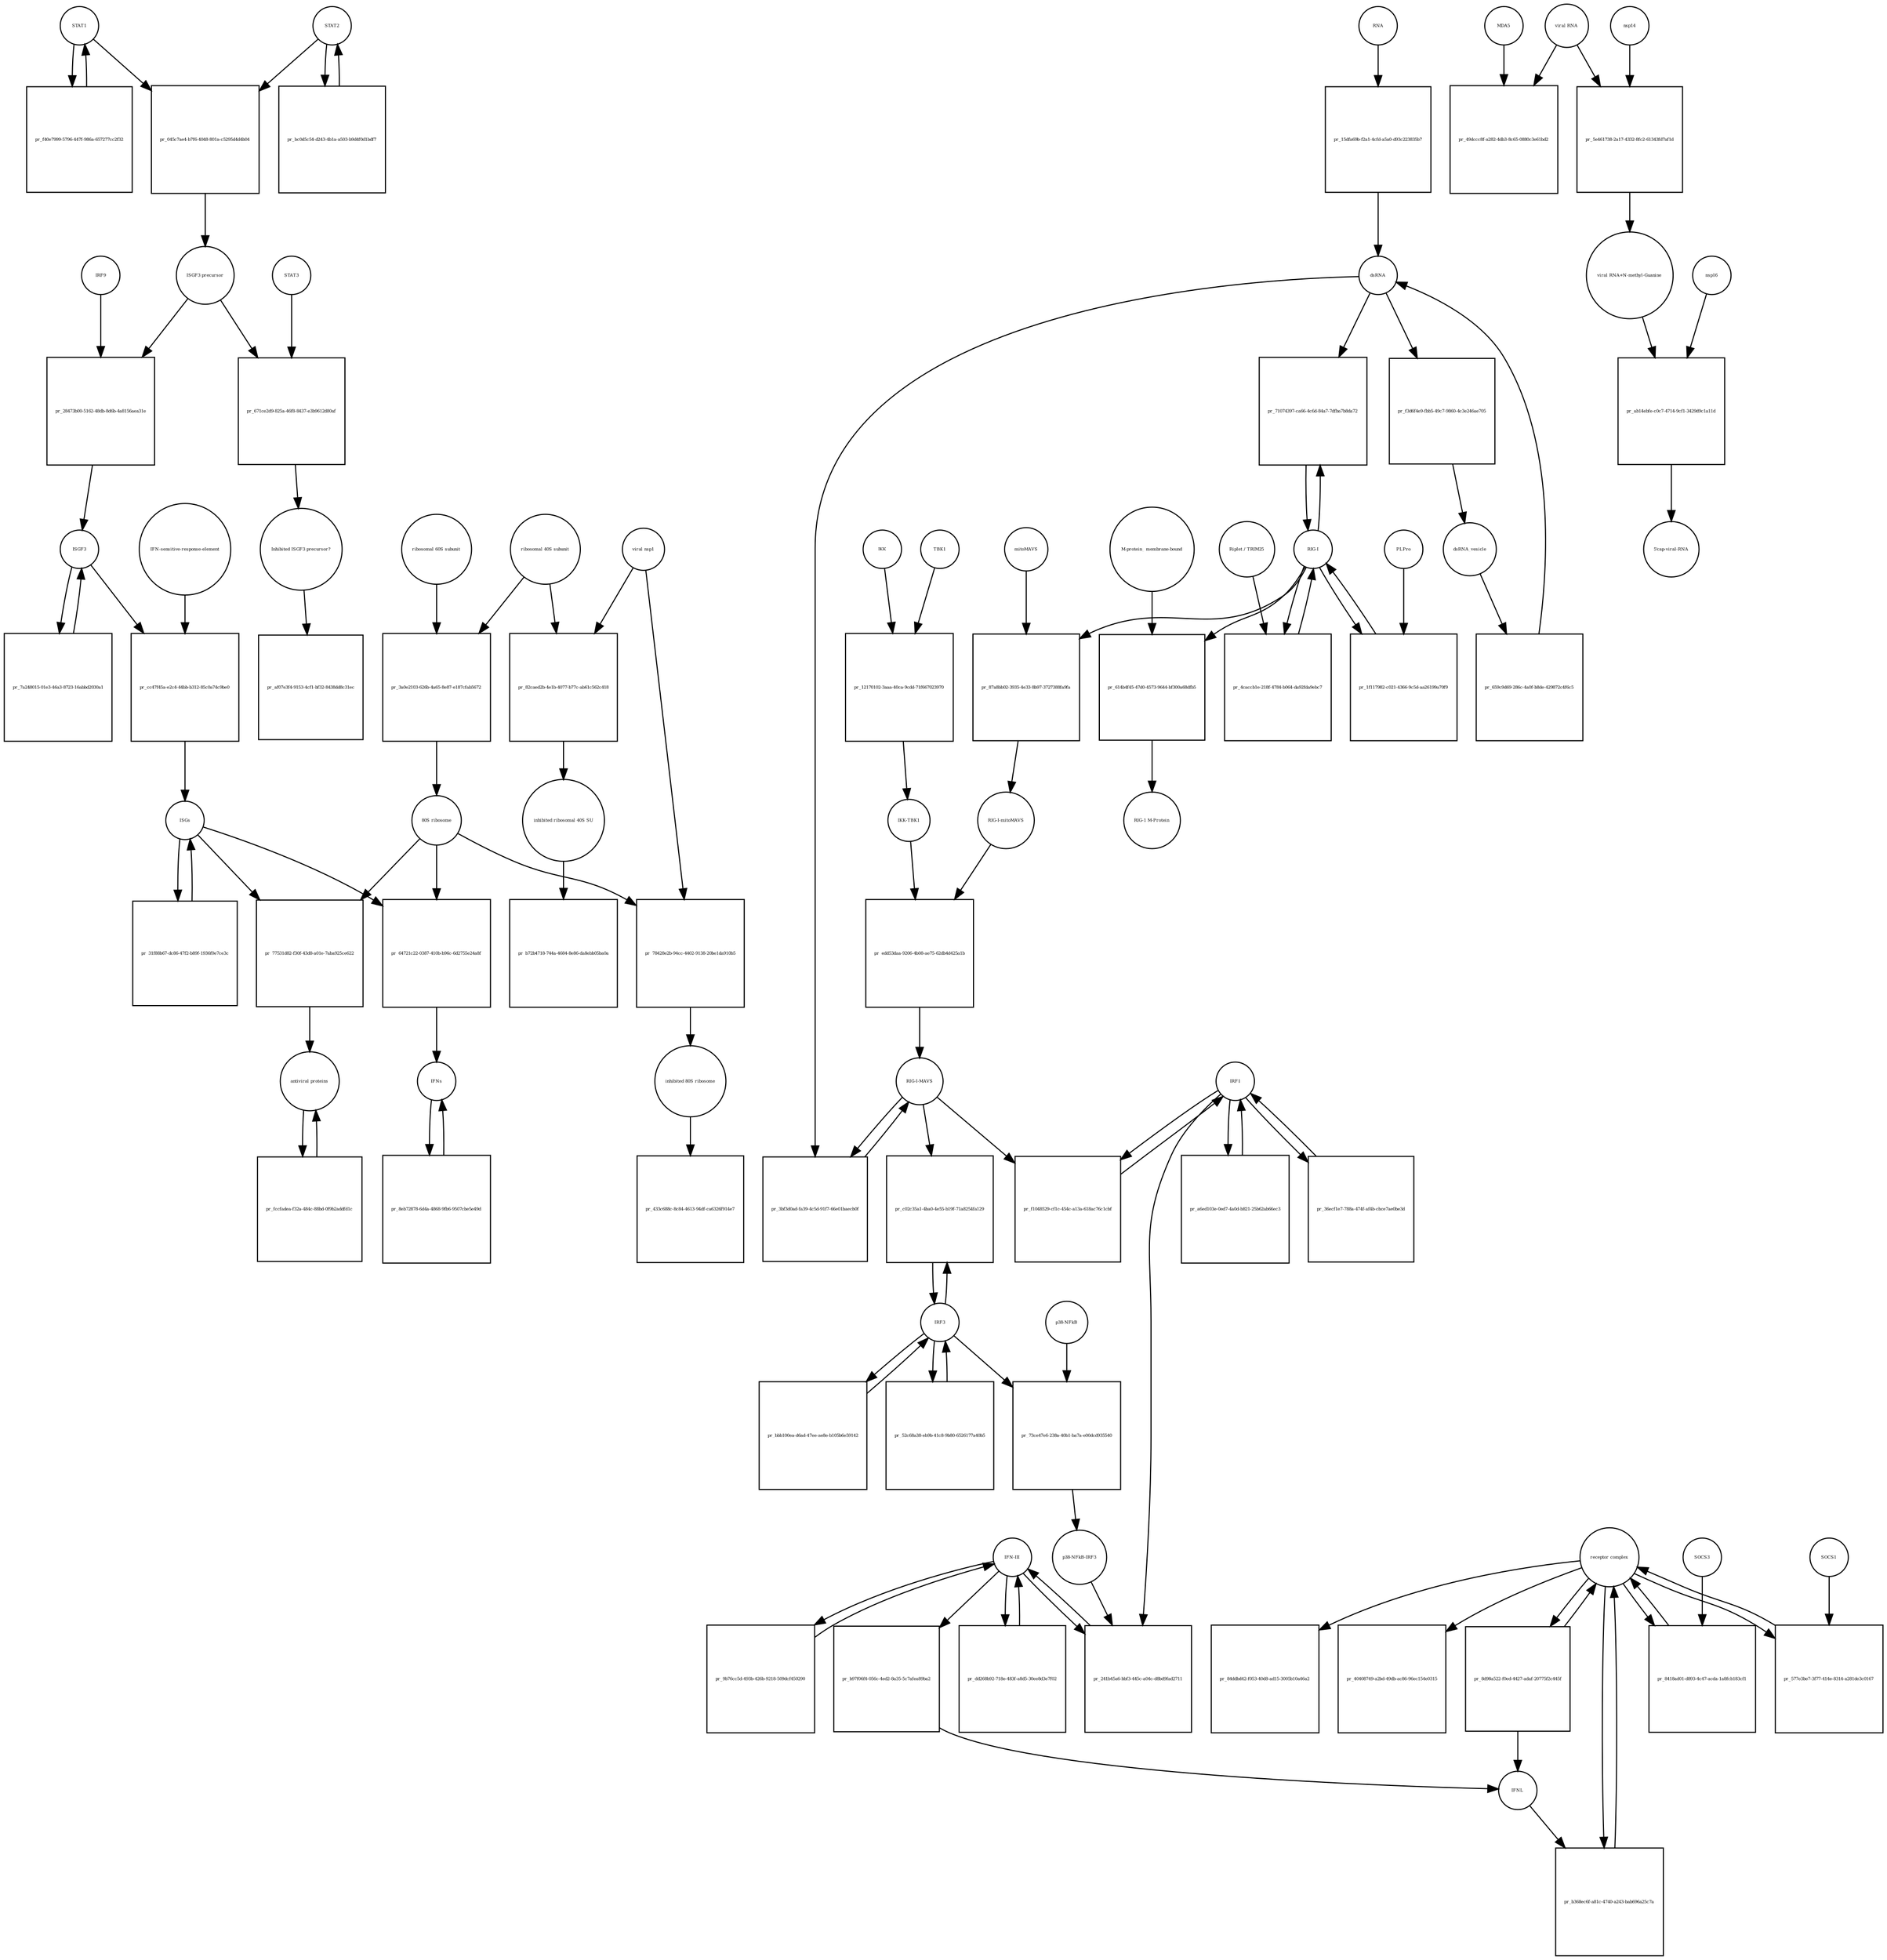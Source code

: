 strict digraph  {
STAT1 [annotation="", bipartite=0, cls=macromolecule, fontsize=4, label=STAT1, shape=circle];
"pr_045c7ae4-b7f6-4048-801a-c5295d4d4b04" [annotation="", bipartite=1, cls=process, fontsize=4, label="pr_045c7ae4-b7f6-4048-801a-c5295d4d4b04", shape=square];
STAT2 [annotation="", bipartite=0, cls=macromolecule, fontsize=4, label=STAT2, shape=circle];
"ISGF3 precursor" [annotation="", bipartite=0, cls=complex, fontsize=4, label="ISGF3 precursor", shape=circle];
"pr_28473b00-5162-48db-8d6b-4a8156aea31e" [annotation="", bipartite=1, cls=process, fontsize=4, label="pr_28473b00-5162-48db-8d6b-4a8156aea31e", shape=square];
IRF9 [annotation="", bipartite=0, cls=macromolecule, fontsize=4, label=IRF9, shape=circle];
ISGF3 [annotation="", bipartite=0, cls=complex, fontsize=4, label=ISGF3, shape=circle];
"pr_f40e7999-5796-447f-986a-657277cc2f32" [annotation="", bipartite=1, cls=process, fontsize=4, label="pr_f40e7999-5796-447f-986a-657277cc2f32", shape=square];
"pr_bc0d5c54-d243-4b1a-a503-b9d4f0d1bdf7" [annotation="", bipartite=1, cls=process, fontsize=4, label="pr_bc0d5c54-d243-4b1a-a503-b9d4f0d1bdf7", shape=square];
"receptor complex" [annotation="", bipartite=0, cls=complex, fontsize=4, label="receptor complex", shape=circle];
"pr_b368ec6f-a81c-4740-a243-bab696a25c7a" [annotation="", bipartite=1, cls=process, fontsize=4, label="pr_b368ec6f-a81c-4740-a243-bab696a25c7a", shape=square];
IFNL [annotation="", bipartite=0, cls=macromolecule, fontsize=4, label=IFNL, shape=circle];
"IFN-sensitive-response-element" [annotation="", bipartite=0, cls="nucleic acid feature", fontsize=4, label="IFN-sensitive-response-element", shape=circle];
"pr_cc47f45a-e2c4-44bb-b312-85c0a74c9be0" [annotation="", bipartite=1, cls=process, fontsize=4, label="pr_cc47f45a-e2c4-44bb-b312-85c0a74c9be0", shape=square];
ISGs [annotation="", bipartite=0, cls="nucleic acid feature", fontsize=4, label=ISGs, shape=circle];
"pr_64721c22-0387-410b-b96c-6d2755e24a8f" [annotation="", bipartite=1, cls=process, fontsize=4, label="pr_64721c22-0387-410b-b96c-6d2755e24a8f", shape=square];
IFNs [annotation="", bipartite=0, cls=macromolecule, fontsize=4, label=IFNs, shape=circle];
"80S ribosome" [annotation="", bipartite=0, cls=complex, fontsize=4, label="80S ribosome", shape=circle];
"pr_77531d82-f30f-43d8-a01e-7aba925ce622" [annotation="", bipartite=1, cls=process, fontsize=4, label="pr_77531d82-f30f-43d8-a01e-7aba925ce622", shape=square];
"antiviral proteins" [annotation="", bipartite=0, cls=macromolecule, fontsize=4, label="antiviral proteins", shape=circle];
"pr_7a248015-01e3-46a3-8723-16abbd2030a1" [annotation="", bipartite=1, cls=process, fontsize=4, label="pr_7a248015-01e3-46a3-8723-16abbd2030a1", shape=square];
"pr_31f88b67-dc86-47f2-b89f-1936f0e7ce3c" [annotation="", bipartite=1, cls=process, fontsize=4, label="pr_31f88b67-dc86-47f2-b89f-1936f0e7ce3c", shape=square];
"pr_fccfadea-f32a-484c-88bd-0f9b2addfd1c" [annotation="", bipartite=1, cls=process, fontsize=4, label="pr_fccfadea-f32a-484c-88bd-0f9b2addfd1c", shape=square];
"viral RNA" [annotation="", bipartite=0, cls="nucleic acid feature", fontsize=4, label="viral RNA", shape=circle];
"pr_49dccc8f-a282-4db3-8c65-0880c3e61bd2" [annotation="", bipartite=1, cls=process, fontsize=4, label="pr_49dccc8f-a282-4db3-8c65-0880c3e61bd2", shape=square];
MDA5 [annotation="", bipartite=0, cls=macromolecule, fontsize=4, label=MDA5, shape=circle];
"pr_5e461738-2a17-4332-8fc2-61343fd7af1d" [annotation="", bipartite=1, cls=process, fontsize=4, label="pr_5e461738-2a17-4332-8fc2-61343fd7af1d", shape=square];
"viral RNA+N-methyl-Guanine" [annotation="", bipartite=0, cls="nucleic acid feature", fontsize=4, label="viral RNA+N-methyl-Guanine", shape=circle];
nsp14 [annotation="", bipartite=0, cls=macromolecule, fontsize=4, label=nsp14, shape=circle];
"pr_ab14ebfe-c0c7-4714-9cf1-3429d9c1a11d" [annotation="", bipartite=1, cls=process, fontsize=4, label="pr_ab14ebfe-c0c7-4714-9cf1-3429d9c1a11d", shape=square];
"5'cap-viral-RNA" [annotation="", bipartite=0, cls="nucleic acid feature", fontsize=4, label="5'cap-viral-RNA", shape=circle];
nsp16 [annotation="", bipartite=0, cls=macromolecule, fontsize=4, label=nsp16, shape=circle];
IKK [annotation="", bipartite=0, cls=macromolecule, fontsize=4, label=IKK, shape=circle];
"pr_12170102-3aaa-40ca-9cdd-71f667023970" [annotation="", bipartite=1, cls=process, fontsize=4, label="pr_12170102-3aaa-40ca-9cdd-71f667023970", shape=square];
TBK1 [annotation="", bipartite=0, cls=macromolecule, fontsize=4, label=TBK1, shape=circle];
"IKK-TBK1" [annotation="", bipartite=0, cls=complex, fontsize=4, label="IKK-TBK1", shape=circle];
IRF3 [annotation="", bipartite=0, cls=macromolecule, fontsize=4, label=IRF3, shape=circle];
"pr_c02c35a1-4ba0-4e55-b19f-71a8254fa129" [annotation="", bipartite=1, cls=process, fontsize=4, label="pr_c02c35a1-4ba0-4e55-b19f-71a8254fa129", shape=square];
"RIG-I-MAVS" [annotation="", bipartite=0, cls=complex, fontsize=4, label="RIG-I-MAVS", shape=circle];
"pr_3bf3d0ad-fa39-4c5d-91f7-66e01baecb0f" [annotation="", bipartite=1, cls=process, fontsize=4, label="pr_3bf3d0ad-fa39-4c5d-91f7-66e01baecb0f", shape=square];
dsRNA [annotation="", bipartite=0, cls="nucleic acid feature", fontsize=4, label=dsRNA, shape=circle];
IRF1 [annotation="", bipartite=0, cls=macromolecule, fontsize=4, label=IRF1, shape=circle];
"pr_f1048529-cf1c-454c-a13a-618ac76c1cbf" [annotation="", bipartite=1, cls=process, fontsize=4, label="pr_f1048529-cf1c-454c-a13a-618ac76c1cbf", shape=square];
"IFN-III" [annotation="", bipartite=0, cls=macromolecule, fontsize=4, label="IFN-III", shape=circle];
"pr_dd268b92-718e-483f-a8d5-30ee8d3e7f02" [annotation="", bipartite=1, cls=process, fontsize=4, label="pr_dd268b92-718e-483f-a8d5-30ee8d3e7f02", shape=square];
"pr_9b76cc5d-493b-426b-9218-509dcf450290" [annotation="", bipartite=1, cls=process, fontsize=4, label="pr_9b76cc5d-493b-426b-9218-509dcf450290", shape=square];
"pr_241b45a6-bbf3-445c-a04c-d8bd9fad2711" [annotation="", bipartite=1, cls=process, fontsize=4, label="pr_241b45a6-bbf3-445c-a04c-d8bd9fad2711", shape=square];
"p38-NFkB-IRF3" [annotation="", bipartite=0, cls=complex, fontsize=4, label="p38-NFkB-IRF3", shape=circle];
"pr_b97f06f4-056c-4ed2-8a35-5c7afea89ba2" [annotation="", bipartite=1, cls=process, fontsize=4, label="pr_b97f06f4-056c-4ed2-8a35-5c7afea89ba2", shape=square];
"RIG-I" [annotation="", bipartite=0, cls=macromolecule, fontsize=4, label="RIG-I", shape=circle];
"pr_71074397-ca66-4c6d-84a7-7dfba7b8da72" [annotation="", bipartite=1, cls=process, fontsize=4, label="pr_71074397-ca66-4c6d-84a7-7dfba7b8da72", shape=square];
"RIG-I-mitoMAVS" [annotation="", bipartite=0, cls=complex, fontsize=4, label="RIG-I-mitoMAVS", shape=circle];
"pr_edd53daa-9206-4b08-ae75-62db4d425a1b" [annotation="", bipartite=1, cls=process, fontsize=4, label="pr_edd53daa-9206-4b08-ae75-62db4d425a1b", shape=square];
"p38-NFkB" [annotation="", bipartite=0, cls=complex, fontsize=4, label="p38-NFkB", shape=circle];
"pr_73ce47e6-238a-40b1-ba7a-e00dcd935540" [annotation="", bipartite=1, cls=process, fontsize=4, label="pr_73ce47e6-238a-40b1-ba7a-e00dcd935540", shape=square];
"pr_f3d6f4e9-fbb5-49c7-9860-4c3e246ae705" [annotation="", bipartite=1, cls=process, fontsize=4, label="pr_f3d6f4e9-fbb5-49c7-9860-4c3e246ae705", shape=square];
dsRNA_vesicle [annotation="", bipartite=0, cls="nucleic acid feature", fontsize=4, label=dsRNA_vesicle, shape=circle];
"pr_659c9d69-286c-4a0f-b8de-429872c4f6c5" [annotation="", bipartite=1, cls=process, fontsize=4, label="pr_659c9d69-286c-4a0f-b8de-429872c4f6c5", shape=square];
"pr_bbb100ea-d6ad-47ee-ae8e-b105b6e59142" [annotation="", bipartite=1, cls=process, fontsize=4, label="pr_bbb100ea-d6ad-47ee-ae8e-b105b6e59142", shape=square];
"pr_52c68a38-eb9b-41c8-9b80-6526177a40b5" [annotation="", bipartite=1, cls=process, fontsize=4, label="pr_52c68a38-eb9b-41c8-9b80-6526177a40b5", shape=square];
"pr_a6ed103e-0ed7-4a0d-b821-25b62ab66ec3" [annotation="", bipartite=1, cls=process, fontsize=4, label="pr_a6ed103e-0ed7-4a0d-b821-25b62ab66ec3", shape=square];
"pr_36ecf1e7-788a-474f-af4b-cbce7ae0be3d" [annotation="", bipartite=1, cls=process, fontsize=4, label="pr_36ecf1e7-788a-474f-af4b-cbce7ae0be3d", shape=square];
RNA [annotation="", bipartite=0, cls="nucleic acid feature", fontsize=4, label=RNA, shape=circle];
"pr_15dfa69b-f2a1-4cfd-a5a0-d93c223835b7" [annotation="", bipartite=1, cls=process, fontsize=4, label="pr_15dfa69b-f2a1-4cfd-a5a0-d93c223835b7", shape=square];
"ribosomal 60S subunit" [annotation="", bipartite=0, cls=complex, fontsize=4, label="ribosomal 60S subunit", shape=circle];
"pr_3a0e2103-626b-4a65-8e87-e187cfab5672" [annotation="", bipartite=1, cls=process, fontsize=4, label="pr_3a0e2103-626b-4a65-8e87-e187cfab5672", shape=square];
"ribosomal 40S subunit" [annotation="", bipartite=0, cls=complex, fontsize=4, label="ribosomal 40S subunit", shape=circle];
"pr_82caed2b-4e1b-4077-b77c-ab61c562c418" [annotation="", bipartite=1, cls=process, fontsize=4, label="pr_82caed2b-4e1b-4077-b77c-ab61c562c418", shape=square];
"viral nsp1" [annotation="", bipartite=0, cls=macromolecule, fontsize=4, label="viral nsp1", shape=circle];
"inhibited ribosomal 40S SU" [annotation="urn_miriam_doi_10.1101%2F2020.05.18.102467", bipartite=0, cls=complex, fontsize=4, label="inhibited ribosomal 40S SU", shape=circle];
"pr_78428e2b-94cc-4402-9138-20be1da910b5" [annotation="", bipartite=1, cls=process, fontsize=4, label="pr_78428e2b-94cc-4402-9138-20be1da910b5", shape=square];
"inhibited 80S ribosome" [annotation="", bipartite=0, cls=complex, fontsize=4, label="inhibited 80S ribosome", shape=circle];
"pr_671ce2d9-825a-46f8-8437-e3b9612d80af" [annotation="", bipartite=1, cls=process, fontsize=4, label="pr_671ce2d9-825a-46f8-8437-e3b9612d80af", shape=square];
STAT3 [annotation="", bipartite=0, cls=macromolecule, fontsize=4, label=STAT3, shape=circle];
"Inhibited ISGF3 precursor?" [annotation="", bipartite=0, cls=complex, fontsize=4, label="Inhibited ISGF3 precursor?", shape=circle];
"pr_8eb72878-6d4a-4868-9fb6-9507cbe5e49d" [annotation="", bipartite=1, cls=process, fontsize=4, label="pr_8eb72878-6d4a-4868-9fb6-9507cbe5e49d", shape=square];
"pr_8418ad01-d893-4c47-acda-1a8fcb183cf1" [annotation="", bipartite=1, cls=process, fontsize=4, label="pr_8418ad01-d893-4c47-acda-1a8fcb183cf1", shape=square];
SOCS3 [annotation="", bipartite=0, cls=macromolecule, fontsize=4, label=SOCS3, shape=circle];
"pr_577e3be7-3f77-414e-8314-a281de3c0167" [annotation="", bipartite=1, cls=process, fontsize=4, label="pr_577e3be7-3f77-414e-8314-a281de3c0167", shape=square];
SOCS1 [annotation="", bipartite=0, cls=macromolecule, fontsize=4, label=SOCS1, shape=circle];
"pr_af07e3f4-9153-4cf1-bf32-8438dd8c31ec" [annotation="", bipartite=1, cls=process, fontsize=4, label="pr_af07e3f4-9153-4cf1-bf32-8438dd8c31ec", shape=square];
"pr_84ddbd42-f053-40d8-ad15-3005b10a46a2" [annotation="", bipartite=1, cls=process, fontsize=4, label="pr_84ddbd42-f053-40d8-ad15-3005b10a46a2", shape=square];
"pr_40408749-a2bd-49db-ac86-96ec154e0315" [annotation="", bipartite=1, cls=process, fontsize=4, label="pr_40408749-a2bd-49db-ac86-96ec154e0315", shape=square];
"pr_433c688c-8c84-4613-94df-ca6326f914e7" [annotation="", bipartite=1, cls=process, fontsize=4, label="pr_433c688c-8c84-4613-94df-ca6326f914e7", shape=square];
"pr_b72b4718-744a-4684-8e86-da8ebb05ba0a" [annotation="", bipartite=1, cls=process, fontsize=4, label="pr_b72b4718-744a-4684-8e86-da8ebb05ba0a", shape=square];
"pr_8d98a522-f0ed-4427-adaf-20775f2c445f" [annotation="", bipartite=1, cls=process, fontsize=4, label="pr_8d98a522-f0ed-4427-adaf-20775f2c445f", shape=square];
"M-protein_ membrane-bound" [annotation="", bipartite=0, cls=macromolecule, fontsize=4, label="M-protein_ membrane-bound", shape=circle];
"pr_614b4f45-47d0-4573-9644-bf300a68dfb5" [annotation="", bipartite=1, cls=process, fontsize=4, label="pr_614b4f45-47d0-4573-9644-bf300a68dfb5", shape=square];
"RIG-1 M-Protein" [annotation="", bipartite=0, cls=complex, fontsize=4, label="RIG-1 M-Protein", shape=circle];
"pr_87a8bb02-3935-4e33-8b97-3727388fa9fa" [annotation="", bipartite=1, cls=process, fontsize=4, label="pr_87a8bb02-3935-4e33-8b97-3727388fa9fa", shape=square];
mitoMAVS [annotation="", bipartite=0, cls=macromolecule, fontsize=4, label=mitoMAVS, shape=circle];
"pr_4caccb1e-218f-4784-b064-da92fda9ebc7" [annotation="", bipartite=1, cls=process, fontsize=4, label="pr_4caccb1e-218f-4784-b064-da92fda9ebc7", shape=square];
"Riplet / TRIM25" [annotation="", bipartite=0, cls=macromolecule, fontsize=4, label="Riplet / TRIM25", shape=circle];
"pr_1f117982-c021-4366-9c5d-aa26199a70f9" [annotation="", bipartite=1, cls=process, fontsize=4, label="pr_1f117982-c021-4366-9c5d-aa26199a70f9", shape=square];
PLPro [annotation="", bipartite=0, cls=macromolecule, fontsize=4, label=PLPro, shape=circle];
STAT1 -> "pr_045c7ae4-b7f6-4048-801a-c5295d4d4b04"  [annotation="", interaction_type=consumption];
STAT1 -> "pr_f40e7999-5796-447f-986a-657277cc2f32"  [annotation="", interaction_type=consumption];
"pr_045c7ae4-b7f6-4048-801a-c5295d4d4b04" -> "ISGF3 precursor"  [annotation="", interaction_type=production];
STAT2 -> "pr_045c7ae4-b7f6-4048-801a-c5295d4d4b04"  [annotation="", interaction_type=consumption];
STAT2 -> "pr_bc0d5c54-d243-4b1a-a503-b9d4f0d1bdf7"  [annotation="", interaction_type=consumption];
"ISGF3 precursor" -> "pr_28473b00-5162-48db-8d6b-4a8156aea31e"  [annotation="", interaction_type=consumption];
"ISGF3 precursor" -> "pr_671ce2d9-825a-46f8-8437-e3b9612d80af"  [annotation="", interaction_type=consumption];
"pr_28473b00-5162-48db-8d6b-4a8156aea31e" -> ISGF3  [annotation="", interaction_type=production];
IRF9 -> "pr_28473b00-5162-48db-8d6b-4a8156aea31e"  [annotation="", interaction_type=consumption];
ISGF3 -> "pr_cc47f45a-e2c4-44bb-b312-85c0a74c9be0"  [annotation="", interaction_type="necessary stimulation"];
ISGF3 -> "pr_7a248015-01e3-46a3-8723-16abbd2030a1"  [annotation="", interaction_type=consumption];
"pr_f40e7999-5796-447f-986a-657277cc2f32" -> STAT1  [annotation="", interaction_type=production];
"pr_bc0d5c54-d243-4b1a-a503-b9d4f0d1bdf7" -> STAT2  [annotation="", interaction_type=production];
"receptor complex" -> "pr_b368ec6f-a81c-4740-a243-bab696a25c7a"  [annotation="", interaction_type=consumption];
"receptor complex" -> "pr_8418ad01-d893-4c47-acda-1a8fcb183cf1"  [annotation="", interaction_type=consumption];
"receptor complex" -> "pr_577e3be7-3f77-414e-8314-a281de3c0167"  [annotation="", interaction_type=consumption];
"receptor complex" -> "pr_84ddbd42-f053-40d8-ad15-3005b10a46a2"  [annotation="", interaction_type=consumption];
"receptor complex" -> "pr_40408749-a2bd-49db-ac86-96ec154e0315"  [annotation="", interaction_type=consumption];
"receptor complex" -> "pr_8d98a522-f0ed-4427-adaf-20775f2c445f"  [annotation="", interaction_type=consumption];
"pr_b368ec6f-a81c-4740-a243-bab696a25c7a" -> "receptor complex"  [annotation="", interaction_type=production];
IFNL -> "pr_b368ec6f-a81c-4740-a243-bab696a25c7a"  [annotation="", interaction_type=stimulation];
"IFN-sensitive-response-element" -> "pr_cc47f45a-e2c4-44bb-b312-85c0a74c9be0"  [annotation="", interaction_type=consumption];
"pr_cc47f45a-e2c4-44bb-b312-85c0a74c9be0" -> ISGs  [annotation="", interaction_type=production];
ISGs -> "pr_64721c22-0387-410b-b96c-6d2755e24a8f"  [annotation="", interaction_type=consumption];
ISGs -> "pr_77531d82-f30f-43d8-a01e-7aba925ce622"  [annotation="", interaction_type=consumption];
ISGs -> "pr_31f88b67-dc86-47f2-b89f-1936f0e7ce3c"  [annotation="", interaction_type=consumption];
"pr_64721c22-0387-410b-b96c-6d2755e24a8f" -> IFNs  [annotation="", interaction_type=production];
IFNs -> "pr_8eb72878-6d4a-4868-9fb6-9507cbe5e49d"  [annotation="", interaction_type=consumption];
"80S ribosome" -> "pr_64721c22-0387-410b-b96c-6d2755e24a8f"  [annotation="", interaction_type=catalysis];
"80S ribosome" -> "pr_77531d82-f30f-43d8-a01e-7aba925ce622"  [annotation="", interaction_type=catalysis];
"80S ribosome" -> "pr_78428e2b-94cc-4402-9138-20be1da910b5"  [annotation="", interaction_type=consumption];
"pr_77531d82-f30f-43d8-a01e-7aba925ce622" -> "antiviral proteins"  [annotation="", interaction_type=production];
"antiviral proteins" -> "pr_fccfadea-f32a-484c-88bd-0f9b2addfd1c"  [annotation="", interaction_type=consumption];
"pr_7a248015-01e3-46a3-8723-16abbd2030a1" -> ISGF3  [annotation="", interaction_type=production];
"pr_31f88b67-dc86-47f2-b89f-1936f0e7ce3c" -> ISGs  [annotation="", interaction_type=production];
"pr_fccfadea-f32a-484c-88bd-0f9b2addfd1c" -> "antiviral proteins"  [annotation="", interaction_type=production];
"viral RNA" -> "pr_49dccc8f-a282-4db3-8c65-0880c3e61bd2"  [annotation="", interaction_type=consumption];
"viral RNA" -> "pr_5e461738-2a17-4332-8fc2-61343fd7af1d"  [annotation="", interaction_type=consumption];
MDA5 -> "pr_49dccc8f-a282-4db3-8c65-0880c3e61bd2"  [annotation="urn_miriam_doi_10.1016%2Fj.chom.2020.05.008", interaction_type=catalysis];
"pr_5e461738-2a17-4332-8fc2-61343fd7af1d" -> "viral RNA+N-methyl-Guanine"  [annotation="", interaction_type=production];
"viral RNA+N-methyl-Guanine" -> "pr_ab14ebfe-c0c7-4714-9cf1-3429d9c1a11d"  [annotation="", interaction_type=consumption];
nsp14 -> "pr_5e461738-2a17-4332-8fc2-61343fd7af1d"  [annotation="", interaction_type=catalysis];
"pr_ab14ebfe-c0c7-4714-9cf1-3429d9c1a11d" -> "5'cap-viral-RNA"  [annotation="", interaction_type=production];
nsp16 -> "pr_ab14ebfe-c0c7-4714-9cf1-3429d9c1a11d"  [annotation="urn_miriam_doi_10.1016%2Fj.chom.2020.05.008", interaction_type=catalysis];
IKK -> "pr_12170102-3aaa-40ca-9cdd-71f667023970"  [annotation="", interaction_type=consumption];
"pr_12170102-3aaa-40ca-9cdd-71f667023970" -> "IKK-TBK1"  [annotation="", interaction_type=production];
TBK1 -> "pr_12170102-3aaa-40ca-9cdd-71f667023970"  [annotation="", interaction_type=consumption];
"IKK-TBK1" -> "pr_edd53daa-9206-4b08-ae75-62db4d425a1b"  [annotation="", interaction_type=consumption];
IRF3 -> "pr_c02c35a1-4ba0-4e55-b19f-71a8254fa129"  [annotation="", interaction_type=consumption];
IRF3 -> "pr_73ce47e6-238a-40b1-ba7a-e00dcd935540"  [annotation="", interaction_type=consumption];
IRF3 -> "pr_bbb100ea-d6ad-47ee-ae8e-b105b6e59142"  [annotation="", interaction_type=consumption];
IRF3 -> "pr_52c68a38-eb9b-41c8-9b80-6526177a40b5"  [annotation="", interaction_type=consumption];
"pr_c02c35a1-4ba0-4e55-b19f-71a8254fa129" -> IRF3  [annotation="", interaction_type=production];
"RIG-I-MAVS" -> "pr_c02c35a1-4ba0-4e55-b19f-71a8254fa129"  [annotation="", interaction_type=stimulation];
"RIG-I-MAVS" -> "pr_3bf3d0ad-fa39-4c5d-91f7-66e01baecb0f"  [annotation="", interaction_type=consumption];
"RIG-I-MAVS" -> "pr_f1048529-cf1c-454c-a13a-618ac76c1cbf"  [annotation="", interaction_type=catalysis];
"pr_3bf3d0ad-fa39-4c5d-91f7-66e01baecb0f" -> "RIG-I-MAVS"  [annotation="", interaction_type=production];
dsRNA -> "pr_3bf3d0ad-fa39-4c5d-91f7-66e01baecb0f"  [annotation="", interaction_type="necessary stimulation"];
dsRNA -> "pr_71074397-ca66-4c6d-84a7-7dfba7b8da72"  [annotation="", interaction_type="necessary stimulation"];
dsRNA -> "pr_f3d6f4e9-fbb5-49c7-9860-4c3e246ae705"  [annotation="", interaction_type=consumption];
IRF1 -> "pr_f1048529-cf1c-454c-a13a-618ac76c1cbf"  [annotation="", interaction_type=consumption];
IRF1 -> "pr_241b45a6-bbf3-445c-a04c-d8bd9fad2711"  [annotation="", interaction_type=stimulation];
IRF1 -> "pr_a6ed103e-0ed7-4a0d-b821-25b62ab66ec3"  [annotation="", interaction_type=consumption];
IRF1 -> "pr_36ecf1e7-788a-474f-af4b-cbce7ae0be3d"  [annotation="", interaction_type=consumption];
"pr_f1048529-cf1c-454c-a13a-618ac76c1cbf" -> IRF1  [annotation="", interaction_type=production];
"IFN-III" -> "pr_dd268b92-718e-483f-a8d5-30ee8d3e7f02"  [annotation="", interaction_type=consumption];
"IFN-III" -> "pr_9b76cc5d-493b-426b-9218-509dcf450290"  [annotation="", interaction_type=consumption];
"IFN-III" -> "pr_241b45a6-bbf3-445c-a04c-d8bd9fad2711"  [annotation="", interaction_type=consumption];
"IFN-III" -> "pr_b97f06f4-056c-4ed2-8a35-5c7afea89ba2"  [annotation="", interaction_type=consumption];
"pr_dd268b92-718e-483f-a8d5-30ee8d3e7f02" -> "IFN-III"  [annotation="", interaction_type=production];
"pr_9b76cc5d-493b-426b-9218-509dcf450290" -> "IFN-III"  [annotation="", interaction_type=production];
"pr_241b45a6-bbf3-445c-a04c-d8bd9fad2711" -> "IFN-III"  [annotation="", interaction_type=production];
"p38-NFkB-IRF3" -> "pr_241b45a6-bbf3-445c-a04c-d8bd9fad2711"  [annotation="", interaction_type=stimulation];
"pr_b97f06f4-056c-4ed2-8a35-5c7afea89ba2" -> IFNL  [annotation="", interaction_type=production];
"RIG-I" -> "pr_71074397-ca66-4c6d-84a7-7dfba7b8da72"  [annotation="", interaction_type=consumption];
"RIG-I" -> "pr_614b4f45-47d0-4573-9644-bf300a68dfb5"  [annotation="", interaction_type=consumption];
"RIG-I" -> "pr_87a8bb02-3935-4e33-8b97-3727388fa9fa"  [annotation="", interaction_type=consumption];
"RIG-I" -> "pr_4caccb1e-218f-4784-b064-da92fda9ebc7"  [annotation="", interaction_type=consumption];
"RIG-I" -> "pr_1f117982-c021-4366-9c5d-aa26199a70f9"  [annotation="", interaction_type=consumption];
"pr_71074397-ca66-4c6d-84a7-7dfba7b8da72" -> "RIG-I"  [annotation="", interaction_type=production];
"RIG-I-mitoMAVS" -> "pr_edd53daa-9206-4b08-ae75-62db4d425a1b"  [annotation="", interaction_type=consumption];
"pr_edd53daa-9206-4b08-ae75-62db4d425a1b" -> "RIG-I-MAVS"  [annotation="", interaction_type=production];
"p38-NFkB" -> "pr_73ce47e6-238a-40b1-ba7a-e00dcd935540"  [annotation="", interaction_type=consumption];
"pr_73ce47e6-238a-40b1-ba7a-e00dcd935540" -> "p38-NFkB-IRF3"  [annotation="", interaction_type=production];
"pr_f3d6f4e9-fbb5-49c7-9860-4c3e246ae705" -> dsRNA_vesicle  [annotation="", interaction_type=production];
dsRNA_vesicle -> "pr_659c9d69-286c-4a0f-b8de-429872c4f6c5"  [annotation="", interaction_type=consumption];
"pr_659c9d69-286c-4a0f-b8de-429872c4f6c5" -> dsRNA  [annotation="", interaction_type=production];
"pr_bbb100ea-d6ad-47ee-ae8e-b105b6e59142" -> IRF3  [annotation="", interaction_type=production];
"pr_52c68a38-eb9b-41c8-9b80-6526177a40b5" -> IRF3  [annotation="", interaction_type=production];
"pr_a6ed103e-0ed7-4a0d-b821-25b62ab66ec3" -> IRF1  [annotation="", interaction_type=production];
"pr_36ecf1e7-788a-474f-af4b-cbce7ae0be3d" -> IRF1  [annotation="", interaction_type=production];
RNA -> "pr_15dfa69b-f2a1-4cfd-a5a0-d93c223835b7"  [annotation="", interaction_type=consumption];
"pr_15dfa69b-f2a1-4cfd-a5a0-d93c223835b7" -> dsRNA  [annotation="", interaction_type=production];
"ribosomal 60S subunit" -> "pr_3a0e2103-626b-4a65-8e87-e187cfab5672"  [annotation="", interaction_type=consumption];
"pr_3a0e2103-626b-4a65-8e87-e187cfab5672" -> "80S ribosome"  [annotation="", interaction_type=production];
"ribosomal 40S subunit" -> "pr_3a0e2103-626b-4a65-8e87-e187cfab5672"  [annotation="", interaction_type=consumption];
"ribosomal 40S subunit" -> "pr_82caed2b-4e1b-4077-b77c-ab61c562c418"  [annotation="", interaction_type=consumption];
"pr_82caed2b-4e1b-4077-b77c-ab61c562c418" -> "inhibited ribosomal 40S SU"  [annotation="", interaction_type=production];
"viral nsp1" -> "pr_82caed2b-4e1b-4077-b77c-ab61c562c418"  [annotation="", interaction_type=consumption];
"viral nsp1" -> "pr_78428e2b-94cc-4402-9138-20be1da910b5"  [annotation="", interaction_type=consumption];
"inhibited ribosomal 40S SU" -> "pr_b72b4718-744a-4684-8e86-da8ebb05ba0a"  [annotation="", interaction_type=consumption];
"pr_78428e2b-94cc-4402-9138-20be1da910b5" -> "inhibited 80S ribosome"  [annotation="", interaction_type=production];
"inhibited 80S ribosome" -> "pr_433c688c-8c84-4613-94df-ca6326f914e7"  [annotation="", interaction_type=consumption];
"pr_671ce2d9-825a-46f8-8437-e3b9612d80af" -> "Inhibited ISGF3 precursor?"  [annotation="", interaction_type=production];
STAT3 -> "pr_671ce2d9-825a-46f8-8437-e3b9612d80af"  [annotation="", interaction_type=consumption];
"Inhibited ISGF3 precursor?" -> "pr_af07e3f4-9153-4cf1-bf32-8438dd8c31ec"  [annotation="", interaction_type=consumption];
"pr_8eb72878-6d4a-4868-9fb6-9507cbe5e49d" -> IFNs  [annotation="", interaction_type=production];
"pr_8418ad01-d893-4c47-acda-1a8fcb183cf1" -> "receptor complex"  [annotation="", interaction_type=production];
SOCS3 -> "pr_8418ad01-d893-4c47-acda-1a8fcb183cf1"  [annotation="", interaction_type=consumption];
"pr_577e3be7-3f77-414e-8314-a281de3c0167" -> "receptor complex"  [annotation="", interaction_type=production];
SOCS1 -> "pr_577e3be7-3f77-414e-8314-a281de3c0167"  [annotation="", interaction_type=consumption];
"pr_8d98a522-f0ed-4427-adaf-20775f2c445f" -> IFNL  [annotation="", interaction_type=production];
"pr_8d98a522-f0ed-4427-adaf-20775f2c445f" -> "receptor complex"  [annotation="", interaction_type=production];
"M-protein_ membrane-bound" -> "pr_614b4f45-47d0-4573-9644-bf300a68dfb5"  [annotation="", interaction_type=consumption];
"pr_614b4f45-47d0-4573-9644-bf300a68dfb5" -> "RIG-1 M-Protein"  [annotation="", interaction_type=production];
"pr_87a8bb02-3935-4e33-8b97-3727388fa9fa" -> "RIG-I-mitoMAVS"  [annotation="", interaction_type=production];
mitoMAVS -> "pr_87a8bb02-3935-4e33-8b97-3727388fa9fa"  [annotation="", interaction_type=consumption];
"pr_4caccb1e-218f-4784-b064-da92fda9ebc7" -> "RIG-I"  [annotation="", interaction_type=production];
"Riplet / TRIM25" -> "pr_4caccb1e-218f-4784-b064-da92fda9ebc7"  [annotation="", interaction_type=catalysis];
"pr_1f117982-c021-4366-9c5d-aa26199a70f9" -> "RIG-I"  [annotation="", interaction_type=production];
PLPro -> "pr_1f117982-c021-4366-9c5d-aa26199a70f9"  [annotation="", interaction_type=catalysis];
}
